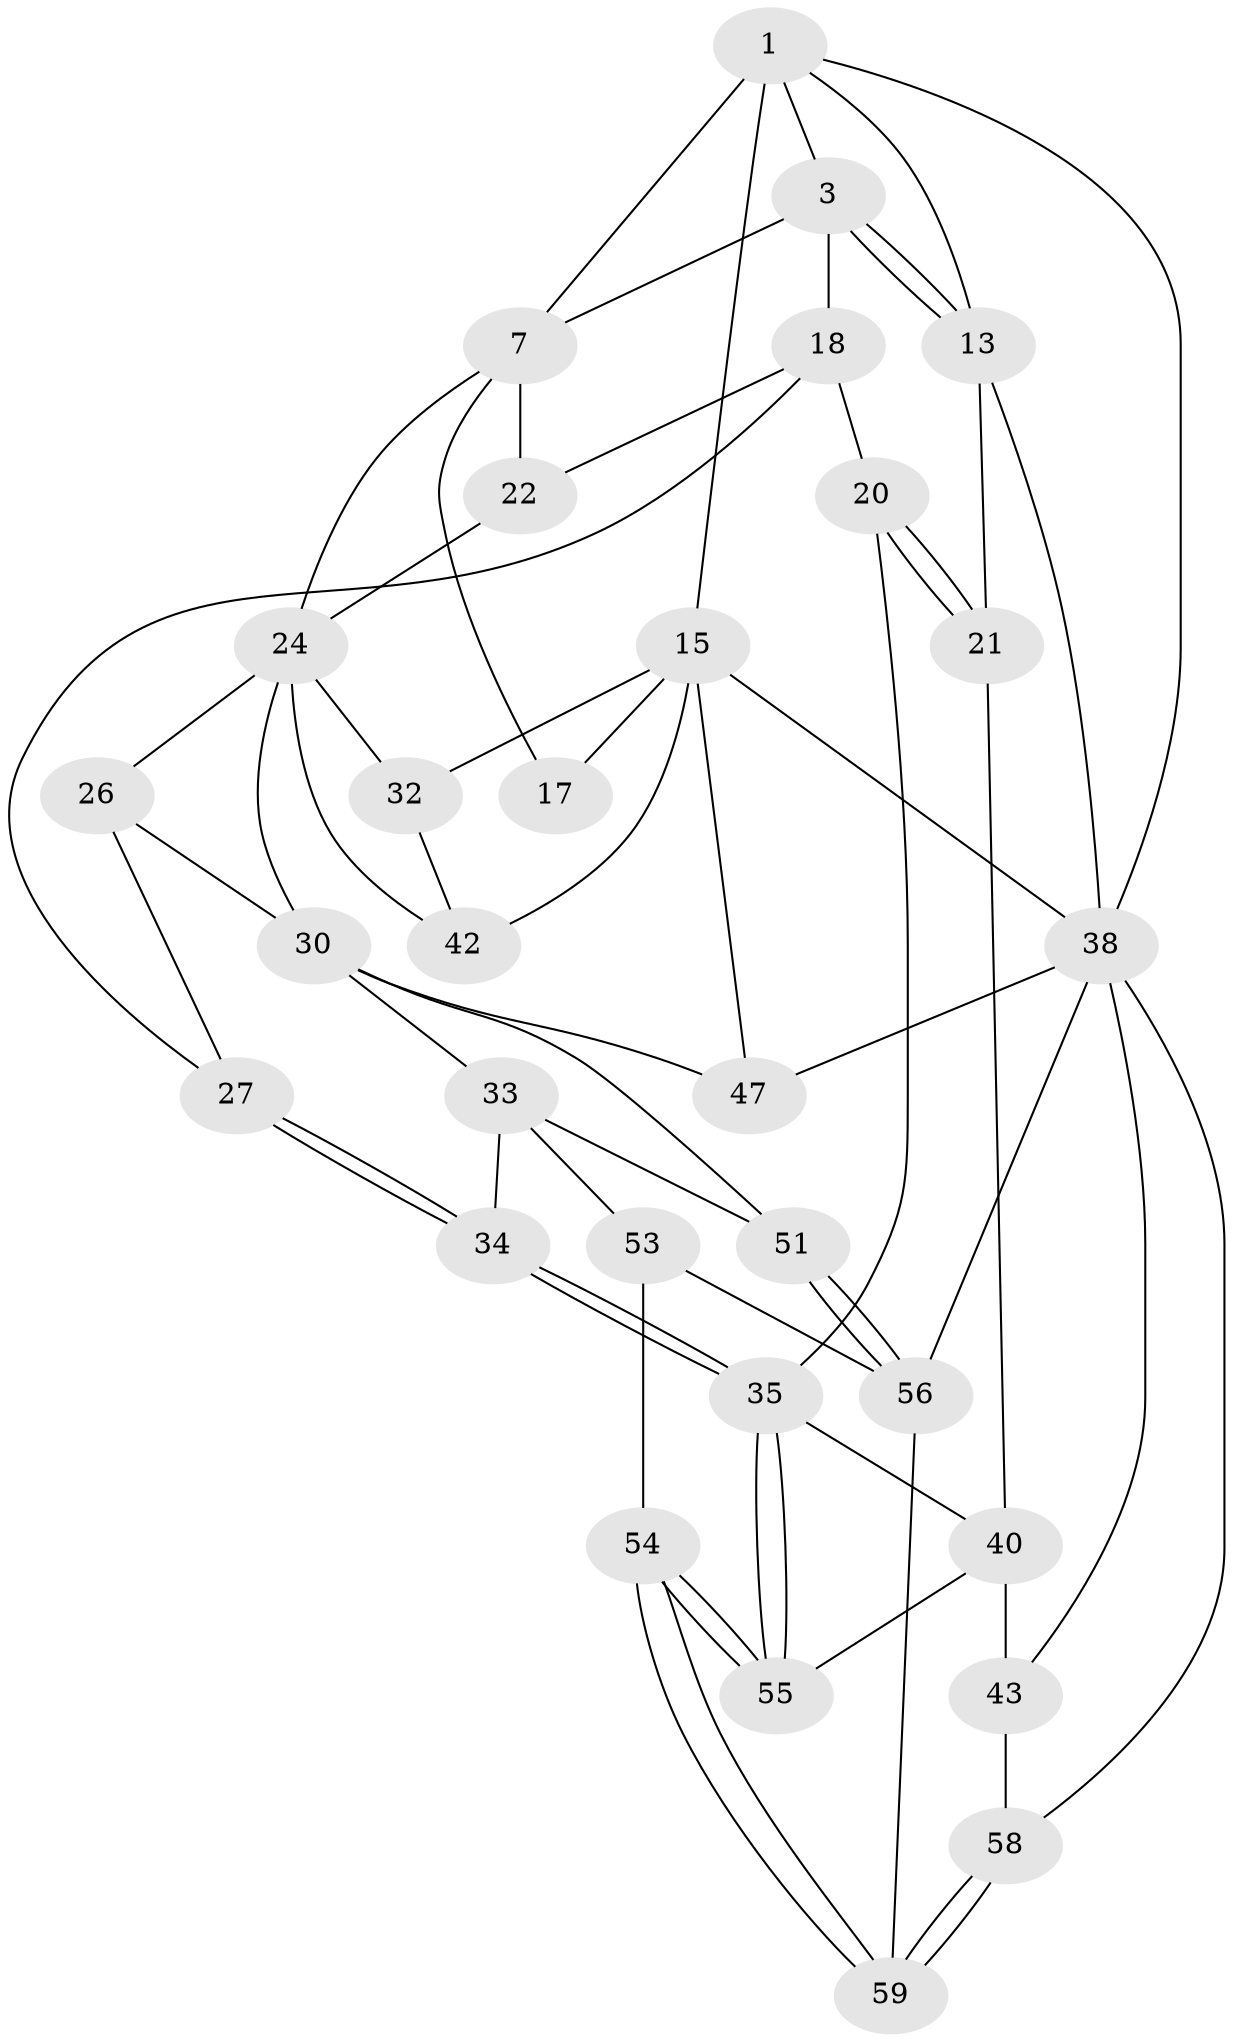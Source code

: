 // original degree distribution, {3: 0.03333333333333333, 4: 0.23333333333333334, 5: 0.5333333333333333, 6: 0.2}
// Generated by graph-tools (version 1.1) at 2025/17/03/09/25 04:17:07]
// undirected, 30 vertices, 65 edges
graph export_dot {
graph [start="1"]
  node [color=gray90,style=filled];
  1 [pos="+0.7779612302365033+0.07744571247200209",super="+2+6"];
  3 [pos="+0.358605943500781+0",super="+4"];
  7 [pos="+0.8383527129559852+0.20488935279815268",super="+8"];
  13 [pos="+0+0"];
  15 [pos="+1+0.5230178220720058",super="+16+39"];
  17 [pos="+0.9580064931461493+0.47601756810868817"];
  18 [pos="+0.5249351362702168+0.2931645594101186",super="+19"];
  20 [pos="+0.14753205706278646+0.4777136366764681"];
  21 [pos="+0+0.40997423753070994"];
  22 [pos="+0.6147126300304862+0.34631114454918577"];
  24 [pos="+0.7159605039433131+0.539954017043591",super="+28+25"];
  26 [pos="+0.5111685584367252+0.5413324511646522"];
  27 [pos="+0.30796912843544366+0.544089558160214"];
  30 [pos="+0.651724428216722+0.7442723726061845",super="+48+31"];
  32 [pos="+0.9304087090676766+0.6915366094446277"];
  33 [pos="+0.5642193879428018+0.7702047014292002",super="+52"];
  34 [pos="+0.43212686389280225+0.7514416544071668"];
  35 [pos="+0.3594647140847413+0.8361500114811122",super="+36"];
  38 [pos="+1+1",super="+44+60"];
  40 [pos="+0.1474555728421496+0.8375198540655877",super="+41+46"];
  42 [pos="+0.9006040860049005+0.723824045851608"];
  43 [pos="+0+0.6565213461708806",super="+50"];
  47 [pos="+0.8198175859141446+0.9655003601202622"];
  51 [pos="+0.5805138964308528+0.921443329426729"];
  53 [pos="+0.5240380274256347+0.9061310099303005"];
  54 [pos="+0.347090937926201+0.9661785192522998"];
  55 [pos="+0.34230310356674587+0.9530070184978334"];
  56 [pos="+0.6672088238376594+1",super="+57"];
  58 [pos="+0+1"];
  59 [pos="+0.36690759095398257+1"];
  1 -- 3;
  1 -- 38;
  1 -- 13;
  1 -- 7 [weight=2];
  1 -- 15;
  3 -- 13;
  3 -- 13;
  3 -- 18;
  3 -- 7;
  7 -- 17 [weight=2];
  7 -- 22;
  7 -- 24;
  13 -- 21;
  13 -- 38;
  15 -- 32;
  15 -- 17;
  15 -- 42;
  15 -- 47;
  15 -- 38;
  18 -- 22;
  18 -- 27;
  18 -- 20;
  20 -- 21;
  20 -- 21;
  20 -- 35;
  21 -- 40;
  22 -- 24;
  24 -- 32;
  24 -- 42;
  24 -- 30;
  24 -- 26;
  26 -- 27;
  26 -- 30;
  27 -- 34;
  27 -- 34;
  30 -- 51;
  30 -- 47;
  30 -- 33;
  32 -- 42;
  33 -- 34;
  33 -- 51;
  33 -- 53;
  34 -- 35;
  34 -- 35;
  35 -- 55;
  35 -- 55;
  35 -- 40 [weight=2];
  38 -- 58;
  38 -- 43;
  38 -- 56;
  38 -- 47;
  40 -- 43 [weight=2];
  40 -- 55;
  43 -- 58;
  51 -- 56;
  51 -- 56;
  53 -- 54;
  53 -- 56;
  54 -- 55;
  54 -- 55;
  54 -- 59;
  54 -- 59;
  56 -- 59;
  58 -- 59;
  58 -- 59;
}
